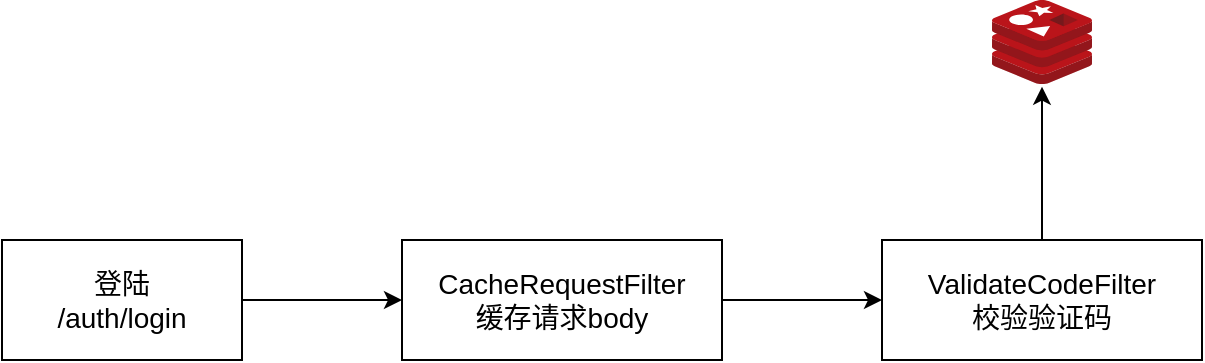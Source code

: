 <mxfile version="16.5.6" type="github">
  <diagram id="h0-ubqh-4Q6Teegiy32y" name="第 1 页">
    <mxGraphModel dx="942" dy="719" grid="1" gridSize="10" guides="1" tooltips="1" connect="1" arrows="1" fold="1" page="1" pageScale="1" pageWidth="1169" pageHeight="827" math="0" shadow="0">
      <root>
        <mxCell id="0" />
        <mxCell id="1" parent="0" />
        <mxCell id="Ia8lxOgM1TmryvwdhqaB-3" value="" style="edgeStyle=orthogonalEdgeStyle;rounded=0;orthogonalLoop=1;jettySize=auto;html=1;fontSize=14;" edge="1" parent="1" source="Ia8lxOgM1TmryvwdhqaB-1" target="Ia8lxOgM1TmryvwdhqaB-2">
          <mxGeometry relative="1" as="geometry" />
        </mxCell>
        <mxCell id="Ia8lxOgM1TmryvwdhqaB-1" value="登陆&lt;br style=&quot;font-size: 14px;&quot;&gt;/auth/login" style="rounded=0;whiteSpace=wrap;html=1;fontSize=14;" vertex="1" parent="1">
          <mxGeometry x="120" y="200" width="120" height="60" as="geometry" />
        </mxCell>
        <mxCell id="Ia8lxOgM1TmryvwdhqaB-5" value="" style="edgeStyle=orthogonalEdgeStyle;rounded=0;orthogonalLoop=1;jettySize=auto;html=1;fontSize=14;" edge="1" parent="1" source="Ia8lxOgM1TmryvwdhqaB-2" target="Ia8lxOgM1TmryvwdhqaB-4">
          <mxGeometry relative="1" as="geometry" />
        </mxCell>
        <mxCell id="Ia8lxOgM1TmryvwdhqaB-2" value="CacheRequestFilter&lt;br&gt;缓存请求body" style="rounded=0;whiteSpace=wrap;html=1;fontSize=14;" vertex="1" parent="1">
          <mxGeometry x="320" y="200" width="160" height="60" as="geometry" />
        </mxCell>
        <mxCell id="Ia8lxOgM1TmryvwdhqaB-8" style="edgeStyle=orthogonalEdgeStyle;rounded=0;orthogonalLoop=1;jettySize=auto;html=1;entryX=0.5;entryY=1.032;entryDx=0;entryDy=0;entryPerimeter=0;fontSize=14;" edge="1" parent="1" source="Ia8lxOgM1TmryvwdhqaB-4" target="Ia8lxOgM1TmryvwdhqaB-7">
          <mxGeometry relative="1" as="geometry" />
        </mxCell>
        <mxCell id="Ia8lxOgM1TmryvwdhqaB-4" value="ValidateCodeFilter&lt;br&gt;校验验证码" style="rounded=0;whiteSpace=wrap;html=1;fontSize=14;" vertex="1" parent="1">
          <mxGeometry x="560" y="200" width="160" height="60" as="geometry" />
        </mxCell>
        <mxCell id="Ia8lxOgM1TmryvwdhqaB-7" value="" style="sketch=0;aspect=fixed;html=1;points=[];align=center;image;fontSize=12;image=img/lib/mscae/Cache_Redis_Product.svg;" vertex="1" parent="1">
          <mxGeometry x="615" y="80" width="50" height="42" as="geometry" />
        </mxCell>
      </root>
    </mxGraphModel>
  </diagram>
</mxfile>
